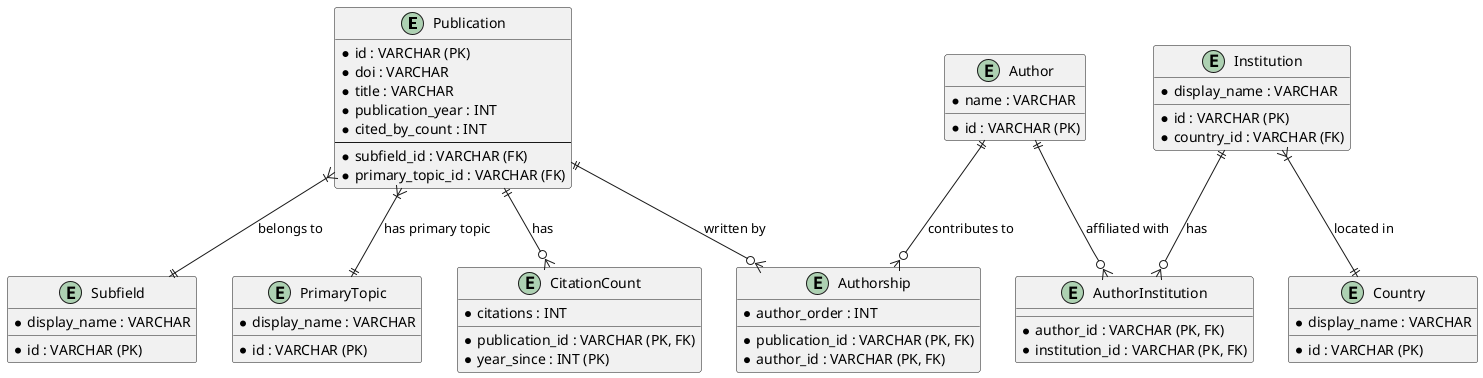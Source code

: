 @startuml
' Define Publication Entity
entity "Publication" as Pub {
  * id : VARCHAR (PK)
  * doi : VARCHAR
  * title : VARCHAR
  * publication_year : INT
  * cited_by_count : INT
  --
  * subfield_id : VARCHAR (FK)
  * primary_topic_id : VARCHAR (FK)
}

' Define Subfield Entity
entity "Subfield" as Sub {
  * id : VARCHAR (PK)
  * display_name : VARCHAR
}

' Define Primary Topic Entity
entity "PrimaryTopic" as Topic {
  * id : VARCHAR (PK)
  * display_name : VARCHAR
}

' Define CitationCount Entity (for counts_by_year)
entity "CitationCount" as CC {
  * publication_id : VARCHAR (PK, FK)
  * year_since : INT (PK)
  * citations : INT
}

' Define Author Entity
entity "Author" as A {
  * id : VARCHAR (PK)
  * name : VARCHAR
}

' Define Country Entity
entity "Country" as C {
  * id : VARCHAR (PK)
  * display_name : VARCHAR
}

' Define Institution Entity
entity "Institution" as Inst {
  * id : VARCHAR (PK)
  * display_name : VARCHAR
  * country_id : VARCHAR (FK)
}

' Define Authorship join table (Publication - Author)
entity "Authorship" as Auth {
  * publication_id : VARCHAR (PK, FK)
  * author_id : VARCHAR (PK, FK)
  * author_order : INT
}

' Define AuthorInstitution join table (Author - Institution)
entity "AuthorInstitution" as AI {
  * author_id : VARCHAR (PK, FK)
  * institution_id : VARCHAR (PK, FK)
}

' Relationships
Pub }|--|| Sub : "belongs to"
Pub }|--|| Topic : "has primary topic"
Pub ||--o{ CC : "has"
Pub ||--o{ Auth : "written by"
A ||--o{ Auth : "contributes to"
A ||--o{ AI : "affiliated with"
Inst ||--o{ AI : "has"
Inst }|--|| C : "located in"
@enduml
